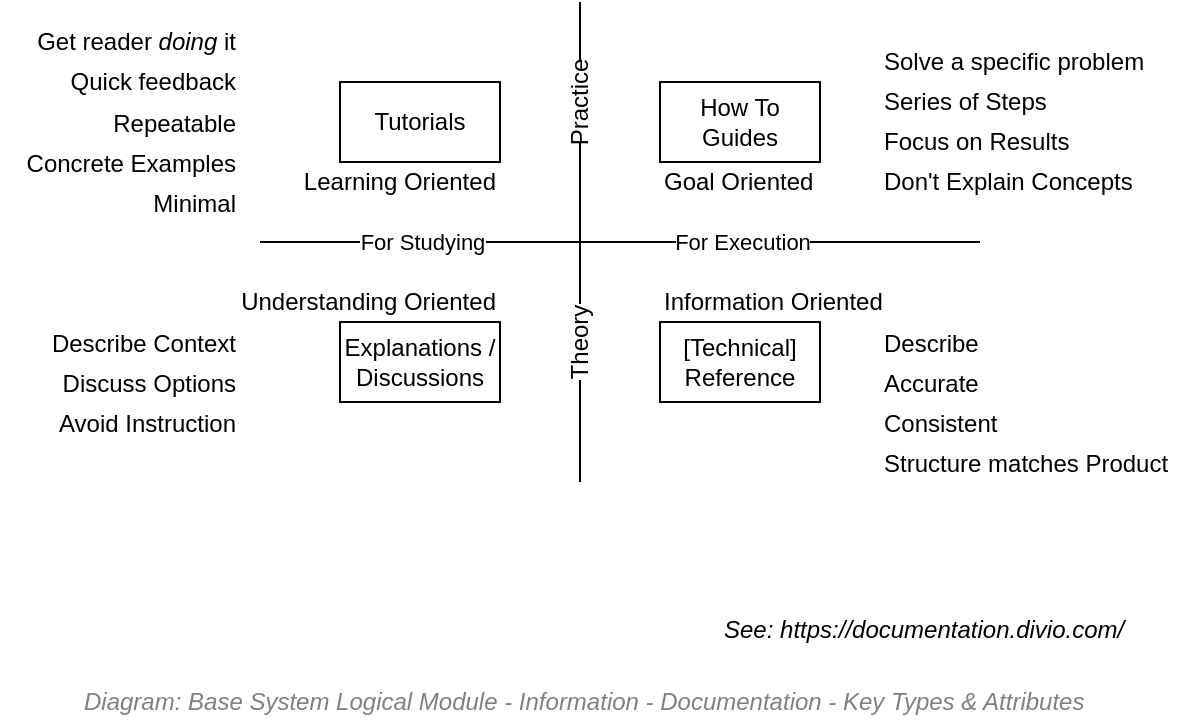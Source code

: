 <mxfile compressed="false" version="17.5.0" type="google">
  <diagram id="LFFSuM9itQladwlMdYvx" name="Information/Documentation/Types">
    <mxGraphModel grid="1" page="1" gridSize="10" guides="1" tooltips="1" connect="1" arrows="1" fold="1" pageScale="1" pageWidth="827" pageHeight="1169" math="0" shadow="0">
      <root>
        <mxCell id="WKSHqu9oxkMPqmvNoZ5K-0" />
        <mxCell id="WKSHqu9oxkMPqmvNoZ5K-1" parent="WKSHqu9oxkMPqmvNoZ5K-0" />
        <mxCell id="Ch27QJfazuT4662C9EeC-9" value="" style="endArrow=none;html=1;" edge="1" parent="WKSHqu9oxkMPqmvNoZ5K-1" target="Ch27QJfazuT4662C9EeC-8">
          <mxGeometry width="50" height="50" relative="1" as="geometry">
            <mxPoint x="370" y="440" as="sourcePoint" />
            <mxPoint x="370" y="200" as="targetPoint" />
          </mxGeometry>
        </mxCell>
        <mxCell id="WKSHqu9oxkMPqmvNoZ5K-2" value="Explanations / Discussions" style="rounded=0;whiteSpace=wrap;html=1;" vertex="1" parent="WKSHqu9oxkMPqmvNoZ5K-1">
          <mxGeometry x="250" y="360" width="80" height="40" as="geometry" />
        </mxCell>
        <mxCell id="WKSHqu9oxkMPqmvNoZ5K-3" value="Tutorials" style="rounded=0;whiteSpace=wrap;html=1;" vertex="1" parent="WKSHqu9oxkMPqmvNoZ5K-1">
          <mxGeometry x="250" y="240" width="80" height="40" as="geometry" />
        </mxCell>
        <mxCell id="WKSHqu9oxkMPqmvNoZ5K-4" value="How To Guides" style="rounded=0;whiteSpace=wrap;html=1;" vertex="1" parent="WKSHqu9oxkMPqmvNoZ5K-1">
          <mxGeometry x="410" y="240" width="80" height="40" as="geometry" />
        </mxCell>
        <mxCell id="Ch27QJfazuT4662C9EeC-0" value="[Technical]&lt;br&gt;Reference" style="rounded=0;whiteSpace=wrap;html=1;" vertex="1" parent="WKSHqu9oxkMPqmvNoZ5K-1">
          <mxGeometry x="410" y="360" width="80" height="40" as="geometry" />
        </mxCell>
        <mxCell id="Ch27QJfazuT4662C9EeC-1" value="Learning Oriented" style="text;html=1;strokeColor=none;fillColor=none;align=right;verticalAlign=middle;whiteSpace=wrap;rounded=0;" vertex="1" parent="WKSHqu9oxkMPqmvNoZ5K-1">
          <mxGeometry x="170" y="280" width="160" height="20" as="geometry" />
        </mxCell>
        <mxCell id="Ch27QJfazuT4662C9EeC-3" value="Understanding Oriented" style="text;html=1;strokeColor=none;fillColor=none;align=right;verticalAlign=middle;whiteSpace=wrap;rounded=0;" vertex="1" parent="WKSHqu9oxkMPqmvNoZ5K-1">
          <mxGeometry x="170" y="340" width="160" height="20" as="geometry" />
        </mxCell>
        <mxCell id="Ch27QJfazuT4662C9EeC-4" value="Goal Oriented" style="text;html=1;strokeColor=none;fillColor=none;align=left;verticalAlign=middle;whiteSpace=wrap;rounded=0;" vertex="1" parent="WKSHqu9oxkMPqmvNoZ5K-1">
          <mxGeometry x="410" y="280" width="160" height="20" as="geometry" />
        </mxCell>
        <mxCell id="Ch27QJfazuT4662C9EeC-5" value="Information Oriented" style="text;html=1;strokeColor=none;fillColor=none;align=left;verticalAlign=middle;whiteSpace=wrap;rounded=0;" vertex="1" parent="WKSHqu9oxkMPqmvNoZ5K-1">
          <mxGeometry x="410" y="340" width="160" height="20" as="geometry" />
        </mxCell>
        <mxCell id="Ch27QJfazuT4662C9EeC-6" value="" style="endArrow=none;html=1;" edge="1" parent="WKSHqu9oxkMPqmvNoZ5K-1">
          <mxGeometry width="50" height="50" relative="1" as="geometry">
            <mxPoint x="210" y="320" as="sourcePoint" />
            <mxPoint x="570" y="320" as="targetPoint" />
          </mxGeometry>
        </mxCell>
        <mxCell id="Ch27QJfazuT4662C9EeC-12" value="For Studying" style="edgeLabel;html=1;align=center;verticalAlign=middle;resizable=0;points=[];" vertex="1" connectable="0" parent="Ch27QJfazuT4662C9EeC-6">
          <mxGeometry x="-0.664" relative="1" as="geometry">
            <mxPoint x="20" as="offset" />
          </mxGeometry>
        </mxCell>
        <mxCell id="Ch27QJfazuT4662C9EeC-13" value="For Execution" style="edgeLabel;html=1;align=center;verticalAlign=middle;resizable=0;points=[];" vertex="1" connectable="0" parent="Ch27QJfazuT4662C9EeC-6">
          <mxGeometry x="-0.664" relative="1" as="geometry">
            <mxPoint x="180" as="offset" />
          </mxGeometry>
        </mxCell>
        <mxCell id="Ch27QJfazuT4662C9EeC-7" value="" style="endArrow=none;html=1;" edge="1" parent="WKSHqu9oxkMPqmvNoZ5K-1" source="Ch27QJfazuT4662C9EeC-8">
          <mxGeometry width="50" height="50" relative="1" as="geometry">
            <mxPoint x="370" y="440" as="sourcePoint" />
            <mxPoint x="370" y="200" as="targetPoint" />
          </mxGeometry>
        </mxCell>
        <mxCell id="Ch27QJfazuT4662C9EeC-8" value="Practice" style="text;html=1;strokeColor=none;fillColor=none;align=center;verticalAlign=middle;whiteSpace=wrap;rounded=0;rotation=-90;" vertex="1" parent="WKSHqu9oxkMPqmvNoZ5K-1">
          <mxGeometry x="350" y="240" width="40" height="20" as="geometry" />
        </mxCell>
        <mxCell id="Ch27QJfazuT4662C9EeC-10" value="Theory" style="text;html=1;strokeColor=none;fillColor=none;align=center;verticalAlign=middle;whiteSpace=wrap;rounded=0;rotation=-90;labelBackgroundColor=#ffffff;" vertex="1" parent="WKSHqu9oxkMPqmvNoZ5K-1">
          <mxGeometry x="350" y="360" width="40" height="20" as="geometry" />
        </mxCell>
        <mxCell id="Ch27QJfazuT4662C9EeC-14" value="Get reader &lt;i&gt;doing&lt;/i&gt; it" style="text;html=1;strokeColor=none;fillColor=none;align=right;verticalAlign=middle;whiteSpace=wrap;rounded=0;labelBackgroundColor=#ffffff;" vertex="1" parent="WKSHqu9oxkMPqmvNoZ5K-1">
          <mxGeometry x="80" y="210" width="120" height="20" as="geometry" />
        </mxCell>
        <mxCell id="Ch27QJfazuT4662C9EeC-15" value="Quick feedback" style="text;html=1;strokeColor=none;fillColor=none;align=right;verticalAlign=middle;whiteSpace=wrap;rounded=0;labelBackgroundColor=#ffffff;" vertex="1" parent="WKSHqu9oxkMPqmvNoZ5K-1">
          <mxGeometry x="80" y="230" width="120" height="20" as="geometry" />
        </mxCell>
        <mxCell id="Ch27QJfazuT4662C9EeC-16" value="Repeatable" style="text;html=1;strokeColor=none;fillColor=none;align=right;verticalAlign=middle;whiteSpace=wrap;rounded=0;labelBackgroundColor=#ffffff;" vertex="1" parent="WKSHqu9oxkMPqmvNoZ5K-1">
          <mxGeometry x="80" y="251" width="120" height="20" as="geometry" />
        </mxCell>
        <mxCell id="Ch27QJfazuT4662C9EeC-17" value="Concrete Examples" style="text;html=1;strokeColor=none;fillColor=none;align=right;verticalAlign=middle;whiteSpace=wrap;rounded=0;labelBackgroundColor=#ffffff;" vertex="1" parent="WKSHqu9oxkMPqmvNoZ5K-1">
          <mxGeometry x="80" y="271" width="120" height="20" as="geometry" />
        </mxCell>
        <mxCell id="Ch27QJfazuT4662C9EeC-18" value="Minimal" style="text;html=1;strokeColor=none;fillColor=none;align=right;verticalAlign=middle;whiteSpace=wrap;rounded=0;labelBackgroundColor=#ffffff;" vertex="1" parent="WKSHqu9oxkMPqmvNoZ5K-1">
          <mxGeometry x="80" y="291" width="120" height="20" as="geometry" />
        </mxCell>
        <mxCell id="Ch27QJfazuT4662C9EeC-19" value="Series of Steps" style="text;html=1;strokeColor=none;fillColor=none;align=left;verticalAlign=middle;whiteSpace=wrap;rounded=0;labelBackgroundColor=#ffffff;" vertex="1" parent="WKSHqu9oxkMPqmvNoZ5K-1">
          <mxGeometry x="520" y="240" width="150" height="20" as="geometry" />
        </mxCell>
        <mxCell id="Ch27QJfazuT4662C9EeC-20" value="Focus on Results" style="text;html=1;strokeColor=none;fillColor=none;align=left;verticalAlign=middle;whiteSpace=wrap;rounded=0;labelBackgroundColor=#ffffff;" vertex="1" parent="WKSHqu9oxkMPqmvNoZ5K-1">
          <mxGeometry x="520" y="260" width="150" height="20" as="geometry" />
        </mxCell>
        <mxCell id="Ch27QJfazuT4662C9EeC-21" value="Solve a specific problem" style="text;html=1;strokeColor=none;fillColor=none;align=left;verticalAlign=middle;whiteSpace=wrap;rounded=0;labelBackgroundColor=#ffffff;" vertex="1" parent="WKSHqu9oxkMPqmvNoZ5K-1">
          <mxGeometry x="520" y="220" width="150" height="20" as="geometry" />
        </mxCell>
        <mxCell id="Ch27QJfazuT4662C9EeC-22" value="Don&#39;t Explain Concepts" style="text;html=1;strokeColor=none;fillColor=none;align=left;verticalAlign=middle;whiteSpace=wrap;rounded=0;labelBackgroundColor=#ffffff;" vertex="1" parent="WKSHqu9oxkMPqmvNoZ5K-1">
          <mxGeometry x="520" y="280" width="150" height="20" as="geometry" />
        </mxCell>
        <mxCell id="Ch27QJfazuT4662C9EeC-23" value="Describe" style="text;html=1;strokeColor=none;fillColor=none;align=left;verticalAlign=middle;whiteSpace=wrap;rounded=0;labelBackgroundColor=#ffffff;" vertex="1" parent="WKSHqu9oxkMPqmvNoZ5K-1">
          <mxGeometry x="520" y="361" width="150" height="20" as="geometry" />
        </mxCell>
        <mxCell id="Ch27QJfazuT4662C9EeC-24" value="Accurate" style="text;html=1;strokeColor=none;fillColor=none;align=left;verticalAlign=middle;whiteSpace=wrap;rounded=0;labelBackgroundColor=#ffffff;" vertex="1" parent="WKSHqu9oxkMPqmvNoZ5K-1">
          <mxGeometry x="520" y="381" width="150" height="20" as="geometry" />
        </mxCell>
        <mxCell id="Ch27QJfazuT4662C9EeC-25" value="Consistent" style="text;html=1;strokeColor=none;fillColor=none;align=left;verticalAlign=middle;whiteSpace=wrap;rounded=0;labelBackgroundColor=#ffffff;" vertex="1" parent="WKSHqu9oxkMPqmvNoZ5K-1">
          <mxGeometry x="520" y="401" width="150" height="20" as="geometry" />
        </mxCell>
        <mxCell id="Ch27QJfazuT4662C9EeC-26" value="Structure matches Product" style="text;html=1;strokeColor=none;fillColor=none;align=left;verticalAlign=middle;whiteSpace=wrap;rounded=0;labelBackgroundColor=#ffffff;" vertex="1" parent="WKSHqu9oxkMPqmvNoZ5K-1">
          <mxGeometry x="520" y="421" width="150" height="20" as="geometry" />
        </mxCell>
        <mxCell id="Ch27QJfazuT4662C9EeC-27" value="Describe Context" style="text;html=1;strokeColor=none;fillColor=none;align=right;verticalAlign=middle;whiteSpace=wrap;rounded=0;labelBackgroundColor=#ffffff;" vertex="1" parent="WKSHqu9oxkMPqmvNoZ5K-1">
          <mxGeometry x="80" y="361" width="120" height="20" as="geometry" />
        </mxCell>
        <mxCell id="Ch27QJfazuT4662C9EeC-28" value="Discuss Options" style="text;html=1;strokeColor=none;fillColor=none;align=right;verticalAlign=middle;whiteSpace=wrap;rounded=0;labelBackgroundColor=#ffffff;" vertex="1" parent="WKSHqu9oxkMPqmvNoZ5K-1">
          <mxGeometry x="80" y="381" width="120" height="20" as="geometry" />
        </mxCell>
        <mxCell id="Ch27QJfazuT4662C9EeC-29" value="Avoid Instruction" style="text;html=1;strokeColor=none;fillColor=none;align=right;verticalAlign=middle;whiteSpace=wrap;rounded=0;labelBackgroundColor=#ffffff;" vertex="1" parent="WKSHqu9oxkMPqmvNoZ5K-1">
          <mxGeometry x="80" y="401" width="120" height="20" as="geometry" />
        </mxCell>
        <UserObject label="&lt;i&gt;See: https://documentation.divio.com/&lt;/i&gt;" link="https://documentation.divio.com/" id="Ch27QJfazuT4662C9EeC-31">
          <mxCell style="text;whiteSpace=wrap;html=1;" vertex="1" parent="WKSHqu9oxkMPqmvNoZ5K-1">
            <mxGeometry x="440" y="500" width="240" height="20" as="geometry" />
          </mxCell>
        </UserObject>
        <mxCell id="7Sc8V4woxU20A6aRwfQR-0" value="&lt;font style=&quot;font-size: 12px&quot;&gt;Diagram: Base System Logical Module - Information - Documentation - Key Types &amp;amp; Attributes&lt;br&gt;&lt;/font&gt;" style="text;strokeColor=none;fillColor=none;html=1;fontSize=12;fontStyle=2;verticalAlign=middle;align=left;shadow=0;glass=0;comic=0;opacity=30;fontColor=#808080;" vertex="1" parent="WKSHqu9oxkMPqmvNoZ5K-1">
          <mxGeometry x="120" y="540" width="480" height="20" as="geometry" />
        </mxCell>
      </root>
    </mxGraphModel>
  </diagram>
</mxfile>

